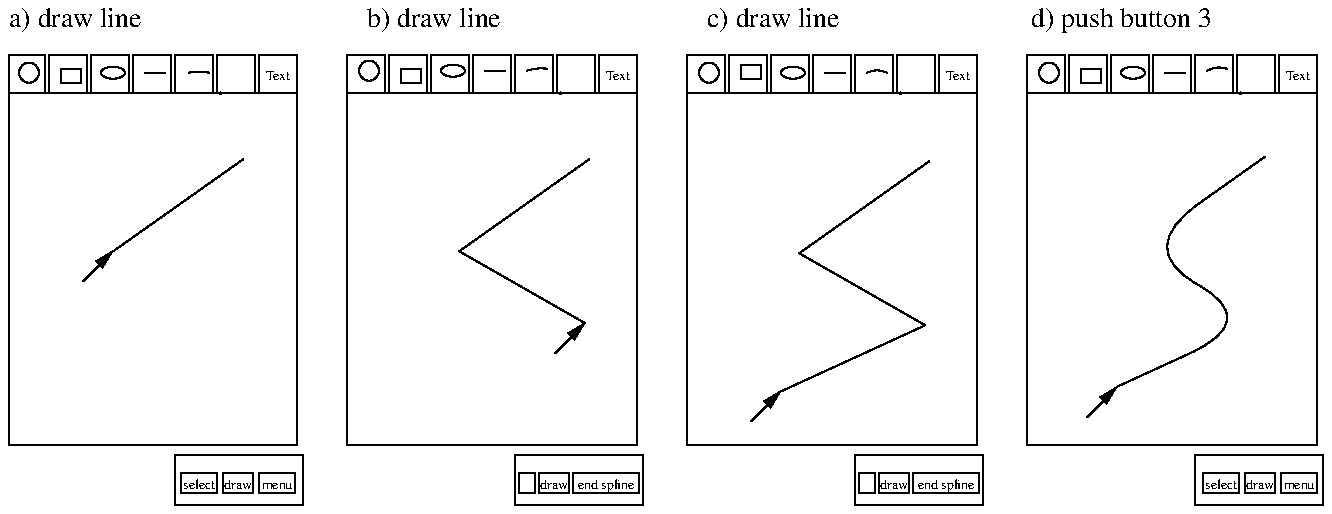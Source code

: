 .PS
scale=100
define macro3 |
[ box invis ht 233 wid 214 with .sw at 0,0
line  from 127,181 to 62,135 
line <- from 62,135 to 47,120 
box ht 10 wid 15 with .nw at 117,24 "\s5draw\s0"
box ht 10 wid 18 with .nw at 135,24 "\s5menu\s0"
box ht 10 wid 18 with .nw at 96,24 "\s5select\s0"
box ht 25 wid 64 with .nw at 93,33 
box ht 176 wid 144 with .nw at 10,214 
box ht 19 wid 19 with .nw at 135,233 "\s5Text\s0"
"\s22\(bx\s0" at 115,216 ljust
box ht 19 wid 19 with .nw at 114,233 
box ht 19 wid 19 with .nw at 93,233 
box ht 19 wid 19 with .nw at 72,233 
box ht 19 wid 19 with .nw at 51,233 
box ht 19 wid 19 with .nw at 30,233 
box ht 19 wid 18 with .nw at 10,233 
circle rad 5 at 20,224
box ht 7 wid 10 with .nw at 36,226 
ellipse ht 6 wid 12 at 62,224
line  from 78,224 to 88,224 
arc from 110,224 to 100,224 at 105,202
] |

define macro2 |
[ box invis ht 225 wid 213 with .sw at 0,0
box ht 10 wid 15 with .nw at 117,16 "\s5draw\s0"
box ht 10 wid 18 with .nw at 135,16 "\s5menu\s0"
box ht 10 wid 18 with .nw at 96,16 "\s5select\s0"
box ht 25 wid 64 with .nw at 92,25 
box ht 176 wid 145 with .nw at 8,206 
box ht 19 wid 19 with .nw at 134,225 "\s5Text\s0"
"\s22\(bx\s0" at 114,208 ljust
box ht 19 wid 19 with .nw at 113,225 
box ht 19 wid 19 with .nw at 92,225 
box ht 19 wid 19 with .nw at 71,225 
box ht 19 wid 19 with .nw at 50,225 
box ht 19 wid 19 with .nw at 29,225 
box ht 19 wid 19 with .nw at 8,225 
circle rad 5 at 19,216
box ht 7 wid 10 with .nw at 35,218 
ellipse ht 6 wid 12 at 61,216
line  from 77,216 to 87,216 
arc from 108,218 to 98,217 at 103,206
spline  from 127,174\
to 62,128\
to 125,92\
to 53,59
line <- from 53,59 to 38,44 
] |

define macro1 |
[ box invis ht 225 wid 205 with .sw at 0,0
box ht 10 wid 15 with .nw at 96,16 "\s5draw\s0"
box ht 10 wid 33 with .nw at 113,16 "\s5end spline\s0"
box ht 10 wid 8 with .nw at 86,16 
box ht 25 wid 64 with .nw at 84,25 
box ht 176 wid 145 with .nw at 0,206 
box ht 19 wid 19 with .nw at 126,225 "\s5Text\s0"
"\s22\(bx\s0" at 106,208 ljust
box ht 19 wid 19 with .nw at 105,225 
box ht 19 wid 19 with .nw at 84,225 
box ht 19 wid 19 with .nw at 63,225 
box ht 19 wid 19 with .nw at 42,225 
box ht 19 wid 19 with .nw at 21,225 
box ht 19 wid 19 with .nw at 0,225 
circle rad 5 at 11,216
box ht 7 wid 10 with .nw at 27,220 
ellipse ht 6 wid 12 at 53,216
line  from 69,216 to 79,216 
arc from 100,216 to 90,216 at 98,206
line  from 121,172 to 56,126 
line  from 56,126 to 119,90 
line  from 119,90 to 47,57 
line <- from 47,57 to 32,42 
] |

define macro0 |
[ box invis ht 233 wid 205 with .sw at 0,0
box ht 10 wid 15 with .nw at 96,24 "\s5draw\s0"
box ht 10 wid 33 with .nw at 113,24 "\s5end spline\s0"
box ht 10 wid 8 with .nw at 86,24 
box ht 25 wid 64 with .nw at 84,33 
box ht 176 wid 145 with .nw at 0,214 
box ht 19 wid 19 with .nw at 126,233 "\s5Text\s0"
"\s22\(bx\s0" at 106,216 ljust
box ht 19 wid 19 with .nw at 105,233 
box ht 19 wid 19 with .nw at 84,233 
box ht 19 wid 19 with .nw at 63,233 
box ht 19 wid 19 with .nw at 42,233 
box ht 19 wid 19 with .nw at 21,233 
box ht 19 wid 19 with .nw at 0,233 
circle rad 5 at 11,225
box ht 7 wid 10 with .nw at 27,226 
ellipse ht 6 wid 12 at 53,225
line  from 69,225 to 79,225 
arc from 100,226 to 90,225 at 95,205
line  from 119,99 to 56,135 
line  from 56,135 to 121,181 
line <- from 119,99 to 104,84 
] |

macro2 with .nw at 501,233
macro3 with .nw at -10,233
"a) draw line" at 0,250 ljust
"b) draw line" at 179,250 ljust
"c) draw line" at 349,250 ljust
"d) push button 3" at 511,250 ljust
macro0 with .nw at 169,233
macro1 with .nw at 339,233
.PE
